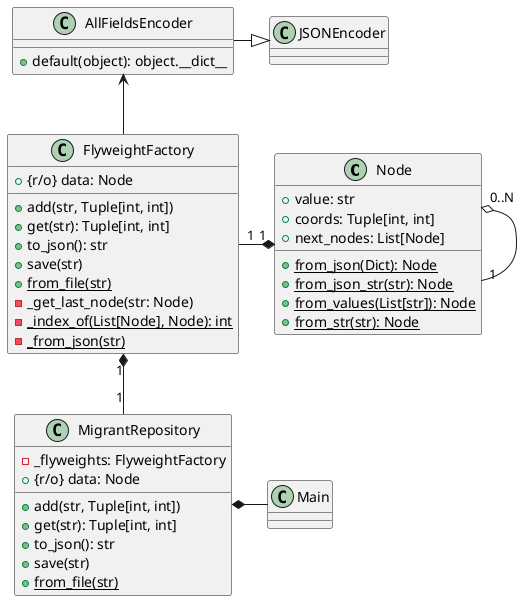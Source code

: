 @startuml

class Node {
    + value: str
    + coords: Tuple[int, int]
    + next_nodes: List[Node]

    + {static} from_json(Dict): Node
    + {static} from_json_str(str): Node
    + {static} from_values(List[str]): Node
    + {static} from_str(str): Node
}

class FlyweightFactory {
    + {r/o} data: Node

    + add(str, Tuple[int, int])
    + get(str): Tuple[int, int]
    + to_json(): str
    + save(str)
    + {static} from_file(str)
    - _get_last_node(str: Node)
    - {static} _index_of(List[Node], Node): int
    - {static} _from_json(str)
}

class JSONEncoder
class AllFieldsEncoder {
    + default(object): object.__dict__
}

class MigrantRepository {
    - _flyweights: FlyweightFactory
    + {r/o} data: Node

    + add(str, Tuple[int, int])
    + get(str): Tuple[int, int]
    + to_json(): str
    + save(str)
    + {static} from_file(str)
}

Node "1" --lo "0..N" Node
FlyweightFactory --u> AllFieldsEncoder
AllFieldsEncoder -r|> JSONEncoder
FlyweightFactory "1" -r* "1" Node
MigrantRepository "1" --u* "1" FlyweightFactory

Main --l* MigrantRepository
@enduml